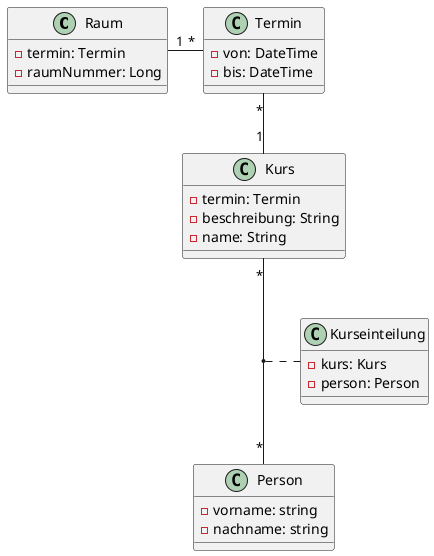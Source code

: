 @startuml
'https://plantuml.com/class-diagram


class Raum{
    -termin: Termin
    -raumNummer: Long
}


class Kurs{
    -termin: Termin
    -beschreibung: String
    -name: String
}

class Kurseinteilung{
    -kurs: Kurs
    -person: Person
}

class Person{
    -vorname: string
    -nachname: string
}

class Termin{
    -von: DateTime
    -bis: DateTime
}


Kurs "*" -- "*" Person
Termin "*" -- "1" Kurs
Termin "*" -l- "1" Raum

(Kurs, Person) .. Kurseinteilung




@enduml